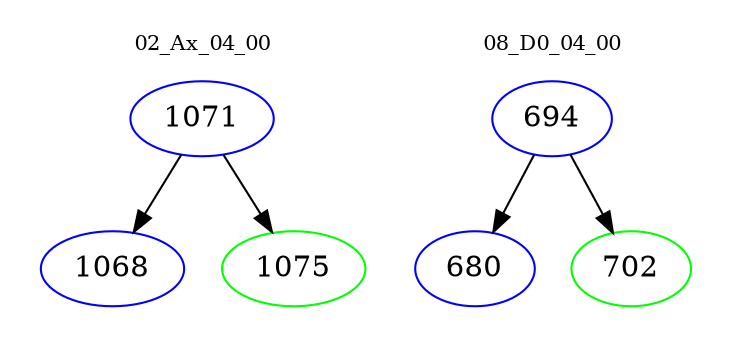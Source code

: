 digraph{
subgraph cluster_0 {
color = white
label = "02_Ax_04_00";
fontsize=10;
T0_1071 [label="1071", color="blue"]
T0_1071 -> T0_1068 [color="black"]
T0_1068 [label="1068", color="blue"]
T0_1071 -> T0_1075 [color="black"]
T0_1075 [label="1075", color="green"]
}
subgraph cluster_1 {
color = white
label = "08_D0_04_00";
fontsize=10;
T1_694 [label="694", color="blue"]
T1_694 -> T1_680 [color="black"]
T1_680 [label="680", color="blue"]
T1_694 -> T1_702 [color="black"]
T1_702 [label="702", color="green"]
}
}
